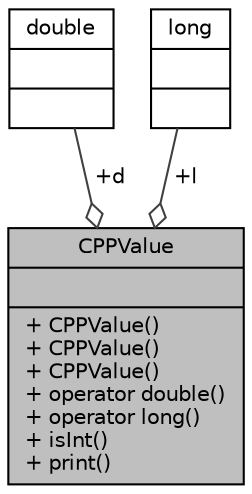 digraph "CPPValue"
{
 // LATEX_PDF_SIZE
  edge [fontname="Helvetica",fontsize="10",labelfontname="Helvetica",labelfontsize="10"];
  node [fontname="Helvetica",fontsize="10",shape=record];
  Node1 [label="{CPPValue\n||+ CPPValue()\l+ CPPValue()\l+ CPPValue()\l+ operator double()\l+ operator long()\l+ isInt()\l+ print()\l}",height=0.2,width=0.4,color="black", fillcolor="grey75", style="filled", fontcolor="black",tooltip=" "];
  Node2 -> Node1 [color="grey25",fontsize="10",style="solid",label=" +d" ,arrowhead="odiamond",fontname="Helvetica"];
  Node2 [label="{double\n||}",height=0.2,width=0.4,color="black", fillcolor="white", style="filled",tooltip=" "];
  Node3 -> Node1 [color="grey25",fontsize="10",style="solid",label=" +l" ,arrowhead="odiamond",fontname="Helvetica"];
  Node3 [label="{long\n||}",height=0.2,width=0.4,color="black", fillcolor="white", style="filled",tooltip=" "];
}
